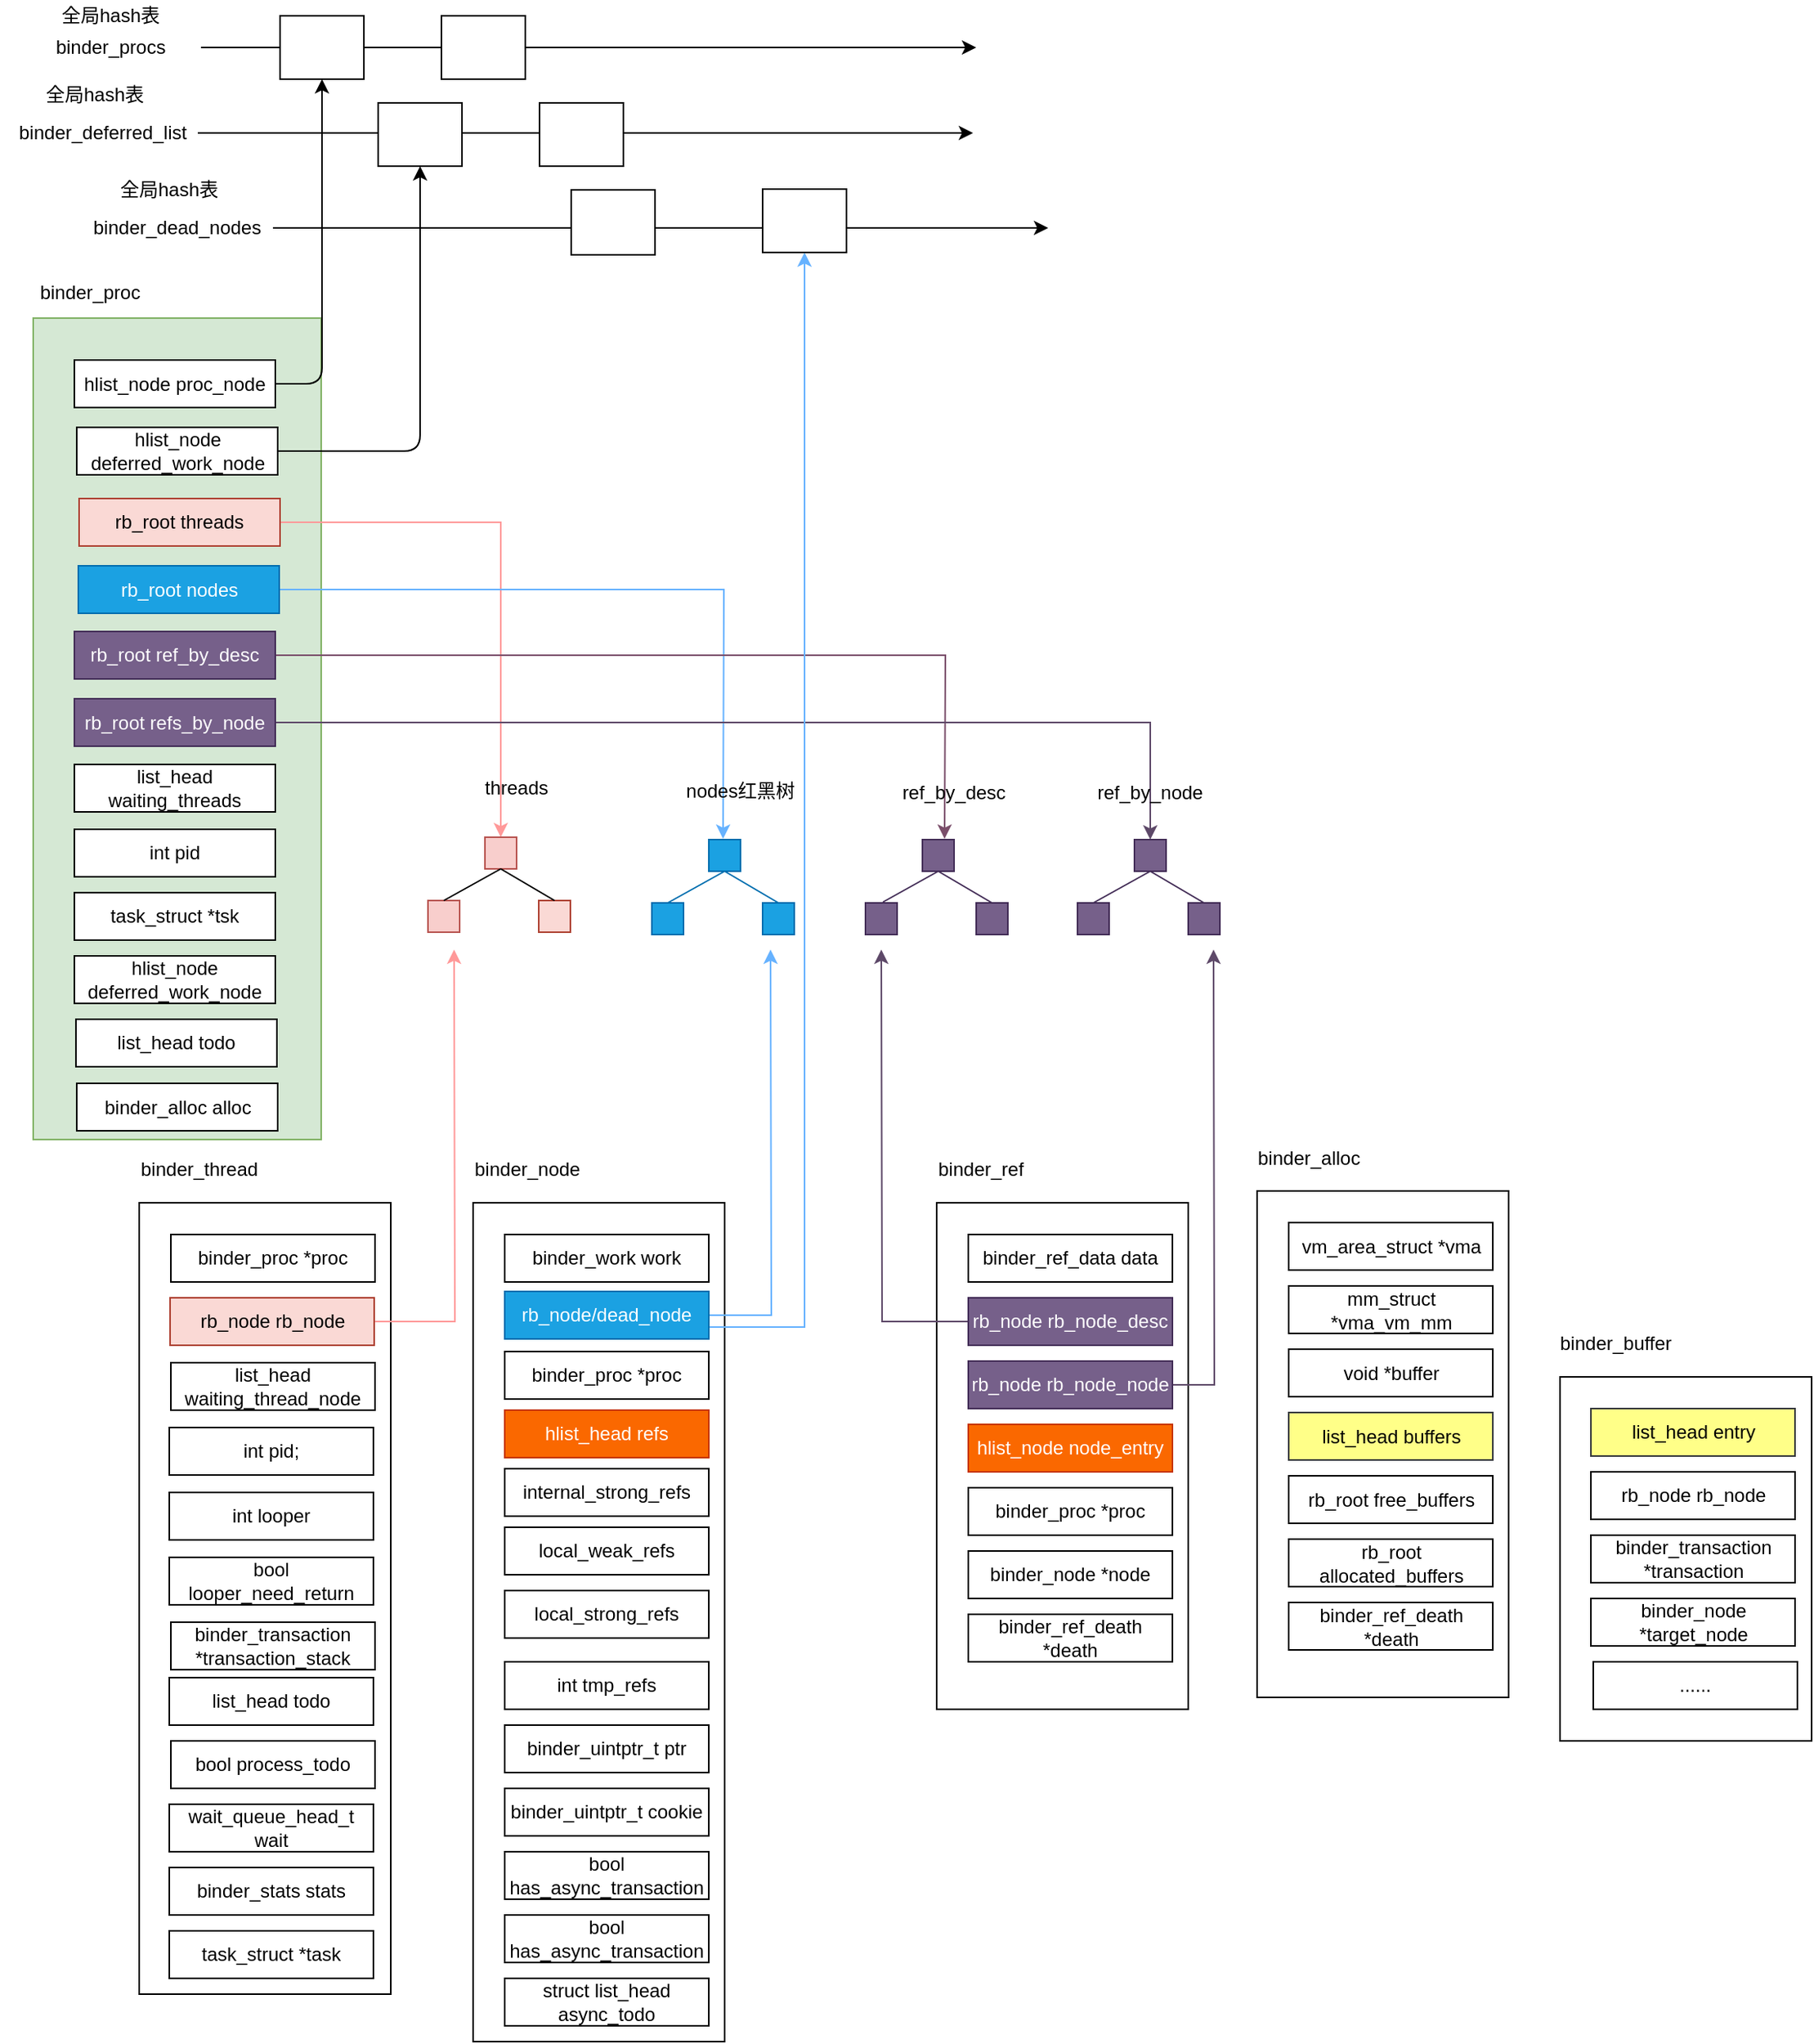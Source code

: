 <mxfile version="10.7.3" type="github"><diagram id="0mvb1aq5QAive0UTHRSd" name="Page-1"><mxGraphModel dx="1394" dy="764" grid="1" gridSize="10" guides="1" tooltips="1" connect="1" arrows="1" fold="1" page="1" pageScale="1" pageWidth="850" pageHeight="1100" math="0" shadow="0"><root><mxCell id="0"/><mxCell id="1" parent="0"/><mxCell id="q2-0XZ0ZvfbpEYOWV4pJ-1" value="&lt;table&gt;&lt;tbody&gt;&lt;tr&gt;&lt;td&gt;&lt;br&gt;&lt;/td&gt;&lt;/tr&gt;&lt;tr&gt;&lt;td&gt;&lt;br&gt;&lt;/td&gt;&lt;/tr&gt;&lt;tr&gt;&lt;td&gt;&lt;br&gt;&lt;/td&gt;&lt;/tr&gt;&lt;tr&gt;&lt;td&gt;&lt;br&gt;&lt;/td&gt;&lt;/tr&gt;&lt;tr&gt;&lt;td&gt;&lt;br&gt;&lt;/td&gt;&lt;/tr&gt;&lt;/tbody&gt;&lt;/table&gt;" style="rounded=0;whiteSpace=wrap;html=1;fillColor=#d5e8d4;strokeColor=#82b366;" vertex="1" parent="1"><mxGeometry x="44" y="211" width="182" height="519" as="geometry"/></mxCell><mxCell id="q2-0XZ0ZvfbpEYOWV4pJ-6" value="binder_procs" style="text;html=1;strokeColor=none;fillColor=none;align=center;verticalAlign=middle;whiteSpace=wrap;rounded=0;" vertex="1" parent="1"><mxGeometry x="73" y="30" width="40" height="20" as="geometry"/></mxCell><mxCell id="q2-0XZ0ZvfbpEYOWV4pJ-9" value="binder_proc&lt;br&gt;" style="text;html=1;strokeColor=none;fillColor=none;align=center;verticalAlign=middle;whiteSpace=wrap;rounded=0;" vertex="1" parent="1"><mxGeometry x="60" y="184.5" width="40" height="20" as="geometry"/></mxCell><mxCell id="q2-0XZ0ZvfbpEYOWV4pJ-81" style="edgeStyle=orthogonalEdgeStyle;rounded=0;orthogonalLoop=1;jettySize=auto;html=1;exitX=1;exitY=0.5;exitDx=0;exitDy=0;entryX=0.5;entryY=0;entryDx=0;entryDy=0;strokeColor=#FF9999;" edge="1" parent="1" source="q2-0XZ0ZvfbpEYOWV4pJ-14" target="q2-0XZ0ZvfbpEYOWV4pJ-33"><mxGeometry relative="1" as="geometry"/></mxCell><mxCell id="q2-0XZ0ZvfbpEYOWV4pJ-14" value="rb_root threads" style="rounded=0;whiteSpace=wrap;html=1;fillColor=#fad9d5;strokeColor=#ae4132;" vertex="1" parent="1"><mxGeometry x="73" y="325" width="127" height="30" as="geometry"/></mxCell><mxCell id="q2-0XZ0ZvfbpEYOWV4pJ-82" style="edgeStyle=orthogonalEdgeStyle;rounded=0;orthogonalLoop=1;jettySize=auto;html=1;exitX=1;exitY=0.5;exitDx=0;exitDy=0;fillColor=#cce5ff;strokeColor=#66B2FF;" edge="1" parent="1" source="q2-0XZ0ZvfbpEYOWV4pJ-15"><mxGeometry relative="1" as="geometry"><mxPoint x="480" y="540" as="targetPoint"/></mxGeometry></mxCell><mxCell id="q2-0XZ0ZvfbpEYOWV4pJ-15" value="rb_root nodes" style="rounded=0;whiteSpace=wrap;html=1;fillColor=#1ba1e2;strokeColor=#006EAF;fontColor=#ffffff;" vertex="1" parent="1"><mxGeometry x="72.5" y="367.5" width="127" height="30" as="geometry"/></mxCell><mxCell id="q2-0XZ0ZvfbpEYOWV4pJ-83" style="edgeStyle=orthogonalEdgeStyle;rounded=0;orthogonalLoop=1;jettySize=auto;html=1;exitX=1;exitY=0.5;exitDx=0;exitDy=0;strokeColor=#7A4E6A;" edge="1" parent="1" source="q2-0XZ0ZvfbpEYOWV4pJ-16"><mxGeometry relative="1" as="geometry"><mxPoint x="620" y="540" as="targetPoint"/></mxGeometry></mxCell><mxCell id="q2-0XZ0ZvfbpEYOWV4pJ-16" value="rb_root ref_by_desc" style="rounded=0;whiteSpace=wrap;html=1;fillColor=#76608a;strokeColor=#432D57;fontColor=#ffffff;" vertex="1" parent="1"><mxGeometry x="70" y="409" width="127" height="30" as="geometry"/></mxCell><mxCell id="q2-0XZ0ZvfbpEYOWV4pJ-84" style="edgeStyle=orthogonalEdgeStyle;rounded=0;orthogonalLoop=1;jettySize=auto;html=1;exitX=1;exitY=0.5;exitDx=0;exitDy=0;entryX=0.5;entryY=0;entryDx=0;entryDy=0;strokeColor=#5E4969;" edge="1" parent="1" source="q2-0XZ0ZvfbpEYOWV4pJ-17" target="q2-0XZ0ZvfbpEYOWV4pJ-58"><mxGeometry relative="1" as="geometry"/></mxCell><mxCell id="q2-0XZ0ZvfbpEYOWV4pJ-17" value="rb_root refs_by_node" style="rounded=0;whiteSpace=wrap;html=1;fillColor=#76608a;strokeColor=#432D57;fontColor=#ffffff;" vertex="1" parent="1"><mxGeometry x="70" y="451.5" width="127" height="30" as="geometry"/></mxCell><mxCell id="q2-0XZ0ZvfbpEYOWV4pJ-33" value="" style="whiteSpace=wrap;html=1;aspect=fixed;fillColor=#f8cecc;strokeColor=#b85450;" vertex="1" parent="1"><mxGeometry x="329.5" y="539" width="20" height="20" as="geometry"/></mxCell><mxCell id="q2-0XZ0ZvfbpEYOWV4pJ-34" value="" style="whiteSpace=wrap;html=1;aspect=fixed;fillColor=#f8cecc;strokeColor=#b85450;" vertex="1" parent="1"><mxGeometry x="293.5" y="579" width="20" height="20" as="geometry"/></mxCell><mxCell id="q2-0XZ0ZvfbpEYOWV4pJ-35" value="" style="whiteSpace=wrap;html=1;aspect=fixed;fillColor=#fad9d5;strokeColor=#ae4132;" vertex="1" parent="1"><mxGeometry x="363.5" y="579" width="20" height="20" as="geometry"/></mxCell><mxCell id="q2-0XZ0ZvfbpEYOWV4pJ-38" value="" style="endArrow=none;html=1;entryX=0.5;entryY=1;entryDx=0;entryDy=0;exitX=0.5;exitY=0;exitDx=0;exitDy=0;" edge="1" parent="1" source="q2-0XZ0ZvfbpEYOWV4pJ-34" target="q2-0XZ0ZvfbpEYOWV4pJ-33"><mxGeometry width="50" height="50" relative="1" as="geometry"><mxPoint x="313.5" y="589" as="sourcePoint"/><mxPoint x="329.5" y="559" as="targetPoint"/></mxGeometry></mxCell><mxCell id="q2-0XZ0ZvfbpEYOWV4pJ-39" value="" style="endArrow=none;html=1;exitX=0.5;exitY=0;exitDx=0;exitDy=0;entryX=0.5;entryY=1;entryDx=0;entryDy=0;" edge="1" parent="1" source="q2-0XZ0ZvfbpEYOWV4pJ-35" target="q2-0XZ0ZvfbpEYOWV4pJ-33"><mxGeometry width="50" height="50" relative="1" as="geometry"><mxPoint x="401.5" y="729" as="sourcePoint"/><mxPoint x="351.5" y="559" as="targetPoint"/></mxGeometry></mxCell><mxCell id="q2-0XZ0ZvfbpEYOWV4pJ-43" value="" style="whiteSpace=wrap;html=1;aspect=fixed;fillColor=#1ba1e2;strokeColor=#006EAF;fontColor=#ffffff;" vertex="1" parent="1"><mxGeometry x="471" y="540.5" width="20" height="20" as="geometry"/></mxCell><mxCell id="q2-0XZ0ZvfbpEYOWV4pJ-44" value="" style="whiteSpace=wrap;html=1;aspect=fixed;fillColor=#1ba1e2;strokeColor=#006EAF;fontColor=#ffffff;" vertex="1" parent="1"><mxGeometry x="435" y="580.5" width="20" height="20" as="geometry"/></mxCell><mxCell id="q2-0XZ0ZvfbpEYOWV4pJ-45" value="" style="whiteSpace=wrap;html=1;aspect=fixed;fillColor=#1ba1e2;strokeColor=#006EAF;fontColor=#ffffff;" vertex="1" parent="1"><mxGeometry x="505" y="580.5" width="20" height="20" as="geometry"/></mxCell><mxCell id="q2-0XZ0ZvfbpEYOWV4pJ-46" value="" style="endArrow=none;html=1;entryX=0.5;entryY=1;entryDx=0;entryDy=0;fillColor=#1ba1e2;strokeColor=#006EAF;exitX=0.5;exitY=0;exitDx=0;exitDy=0;" edge="1" parent="1" target="q2-0XZ0ZvfbpEYOWV4pJ-43" source="q2-0XZ0ZvfbpEYOWV4pJ-44"><mxGeometry width="50" height="50" relative="1" as="geometry"><mxPoint x="455" y="590.5" as="sourcePoint"/><mxPoint x="471" y="560.5" as="targetPoint"/></mxGeometry></mxCell><mxCell id="q2-0XZ0ZvfbpEYOWV4pJ-47" value="" style="endArrow=none;html=1;exitX=0.5;exitY=0;exitDx=0;exitDy=0;entryX=0.5;entryY=1;entryDx=0;entryDy=0;fillColor=#1ba1e2;strokeColor=#006EAF;" edge="1" parent="1" source="q2-0XZ0ZvfbpEYOWV4pJ-45" target="q2-0XZ0ZvfbpEYOWV4pJ-43"><mxGeometry width="50" height="50" relative="1" as="geometry"><mxPoint x="543" y="730.5" as="sourcePoint"/><mxPoint x="493" y="560.5" as="targetPoint"/></mxGeometry></mxCell><mxCell id="q2-0XZ0ZvfbpEYOWV4pJ-48" value="全局hash表" style="text;html=1;strokeColor=none;fillColor=none;align=center;verticalAlign=middle;whiteSpace=wrap;rounded=0;" vertex="1" parent="1"><mxGeometry x="33" y="10" width="120" height="20" as="geometry"/></mxCell><mxCell id="q2-0XZ0ZvfbpEYOWV4pJ-50" value="nodes红黑树" style="text;html=1;strokeColor=none;fillColor=none;align=center;verticalAlign=middle;whiteSpace=wrap;rounded=0;" vertex="1" parent="1"><mxGeometry x="420" y="500" width="142" height="20" as="geometry"/></mxCell><mxCell id="q2-0XZ0ZvfbpEYOWV4pJ-53" value="" style="whiteSpace=wrap;html=1;aspect=fixed;fillColor=#76608a;strokeColor=#432D57;fontColor=#ffffff;" vertex="1" parent="1"><mxGeometry x="606" y="540.5" width="20" height="20" as="geometry"/></mxCell><mxCell id="q2-0XZ0ZvfbpEYOWV4pJ-54" value="" style="whiteSpace=wrap;html=1;aspect=fixed;fillColor=#76608a;strokeColor=#432D57;fontColor=#ffffff;" vertex="1" parent="1"><mxGeometry x="570" y="580.5" width="20" height="20" as="geometry"/></mxCell><mxCell id="q2-0XZ0ZvfbpEYOWV4pJ-55" value="" style="whiteSpace=wrap;html=1;aspect=fixed;fillColor=#76608a;strokeColor=#432D57;fontColor=#ffffff;" vertex="1" parent="1"><mxGeometry x="640" y="580.5" width="20" height="20" as="geometry"/></mxCell><mxCell id="q2-0XZ0ZvfbpEYOWV4pJ-56" value="" style="endArrow=none;html=1;entryX=0.5;entryY=1;entryDx=0;entryDy=0;fillColor=#76608a;strokeColor=#432D57;" edge="1" parent="1" target="q2-0XZ0ZvfbpEYOWV4pJ-53"><mxGeometry width="50" height="50" relative="1" as="geometry"><mxPoint x="581" y="580" as="sourcePoint"/><mxPoint x="606" y="560.5" as="targetPoint"/></mxGeometry></mxCell><mxCell id="q2-0XZ0ZvfbpEYOWV4pJ-57" value="" style="endArrow=none;html=1;exitX=0.5;exitY=0;exitDx=0;exitDy=0;entryX=0.5;entryY=1;entryDx=0;entryDy=0;fillColor=#76608a;strokeColor=#432D57;" edge="1" parent="1" source="q2-0XZ0ZvfbpEYOWV4pJ-55" target="q2-0XZ0ZvfbpEYOWV4pJ-53"><mxGeometry width="50" height="50" relative="1" as="geometry"><mxPoint x="678" y="730.5" as="sourcePoint"/><mxPoint x="628" y="560.5" as="targetPoint"/></mxGeometry></mxCell><mxCell id="q2-0XZ0ZvfbpEYOWV4pJ-58" value="" style="whiteSpace=wrap;html=1;aspect=fixed;fillColor=#76608a;strokeColor=#432D57;fontColor=#ffffff;" vertex="1" parent="1"><mxGeometry x="740" y="540.5" width="20" height="20" as="geometry"/></mxCell><mxCell id="q2-0XZ0ZvfbpEYOWV4pJ-59" value="" style="whiteSpace=wrap;html=1;aspect=fixed;fillColor=#76608a;strokeColor=#432D57;fontColor=#ffffff;" vertex="1" parent="1"><mxGeometry x="704" y="580.5" width="20" height="20" as="geometry"/></mxCell><mxCell id="q2-0XZ0ZvfbpEYOWV4pJ-60" value="" style="whiteSpace=wrap;html=1;aspect=fixed;fillColor=#76608a;strokeColor=#432D57;fontColor=#ffffff;" vertex="1" parent="1"><mxGeometry x="774" y="580.5" width="20" height="20" as="geometry"/></mxCell><mxCell id="q2-0XZ0ZvfbpEYOWV4pJ-61" value="" style="endArrow=none;html=1;entryX=0.5;entryY=1;entryDx=0;entryDy=0;fillColor=#76608a;strokeColor=#432D57;exitX=0.5;exitY=0;exitDx=0;exitDy=0;" edge="1" parent="1" target="q2-0XZ0ZvfbpEYOWV4pJ-58" source="q2-0XZ0ZvfbpEYOWV4pJ-59"><mxGeometry width="50" height="50" relative="1" as="geometry"><mxPoint x="724" y="590.5" as="sourcePoint"/><mxPoint x="740" y="560.5" as="targetPoint"/></mxGeometry></mxCell><mxCell id="q2-0XZ0ZvfbpEYOWV4pJ-62" value="" style="endArrow=none;html=1;entryX=0.5;entryY=1;entryDx=0;entryDy=0;fillColor=#76608a;strokeColor=#432D57;" edge="1" parent="1" target="q2-0XZ0ZvfbpEYOWV4pJ-58"><mxGeometry width="50" height="50" relative="1" as="geometry"><mxPoint x="784" y="580.5" as="sourcePoint"/><mxPoint x="762" y="560.5" as="targetPoint"/></mxGeometry></mxCell><mxCell id="q2-0XZ0ZvfbpEYOWV4pJ-70" value="" style="endArrow=classic;html=1;" edge="1" parent="1"><mxGeometry width="50" height="50" relative="1" as="geometry"><mxPoint x="150" y="40" as="sourcePoint"/><mxPoint x="640" y="40" as="targetPoint"/></mxGeometry></mxCell><mxCell id="q2-0XZ0ZvfbpEYOWV4pJ-71" value="binder_deferred_list" style="text;html=1;" vertex="1" parent="1"><mxGeometry x="33" y="80" width="130" height="30" as="geometry"/></mxCell><mxCell id="q2-0XZ0ZvfbpEYOWV4pJ-72" value="全局hash表" style="text;html=1;strokeColor=none;fillColor=none;align=center;verticalAlign=middle;whiteSpace=wrap;rounded=0;" vertex="1" parent="1"><mxGeometry x="23" y="60" width="120" height="20" as="geometry"/></mxCell><mxCell id="q2-0XZ0ZvfbpEYOWV4pJ-75" value="" style="endArrow=classic;html=1;" edge="1" parent="1"><mxGeometry width="50" height="50" relative="1" as="geometry"><mxPoint x="148" y="94" as="sourcePoint"/><mxPoint x="638" y="94" as="targetPoint"/></mxGeometry></mxCell><mxCell id="q2-0XZ0ZvfbpEYOWV4pJ-68" value="" style="rounded=0;whiteSpace=wrap;html=1;" vertex="1" parent="1"><mxGeometry x="200" y="20" width="53" height="40" as="geometry"/></mxCell><mxCell id="q2-0XZ0ZvfbpEYOWV4pJ-69" value="" style="rounded=0;whiteSpace=wrap;html=1;" vertex="1" parent="1"><mxGeometry x="302" y="20" width="53" height="40" as="geometry"/></mxCell><mxCell id="q2-0XZ0ZvfbpEYOWV4pJ-73" value="" style="rounded=0;whiteSpace=wrap;html=1;" vertex="1" parent="1"><mxGeometry x="262" y="75" width="53" height="40" as="geometry"/></mxCell><mxCell id="q2-0XZ0ZvfbpEYOWV4pJ-74" value="" style="rounded=0;whiteSpace=wrap;html=1;" vertex="1" parent="1"><mxGeometry x="364" y="75" width="53" height="40" as="geometry"/></mxCell><mxCell id="q2-0XZ0ZvfbpEYOWV4pJ-76" value="hlist_node proc_node" style="rounded=0;whiteSpace=wrap;html=1;" vertex="1" parent="1"><mxGeometry x="70" y="237.5" width="127" height="30" as="geometry"/></mxCell><mxCell id="q2-0XZ0ZvfbpEYOWV4pJ-77" value="" style="endArrow=classic;html=1;exitX=1;exitY=0.5;exitDx=0;exitDy=0;edgeStyle=orthogonalEdgeStyle;" edge="1" parent="1" source="q2-0XZ0ZvfbpEYOWV4pJ-76" target="q2-0XZ0ZvfbpEYOWV4pJ-68"><mxGeometry width="50" height="50" relative="1" as="geometry"><mxPoint x="240" y="290" as="sourcePoint"/><mxPoint x="290" y="240" as="targetPoint"/></mxGeometry></mxCell><mxCell id="q2-0XZ0ZvfbpEYOWV4pJ-78" value="hlist_node deferred_work_node" style="rounded=0;whiteSpace=wrap;html=1;" vertex="1" parent="1"><mxGeometry x="71.5" y="280" width="127" height="30" as="geometry"/></mxCell><mxCell id="q2-0XZ0ZvfbpEYOWV4pJ-79" value="" style="endArrow=classic;html=1;exitX=1;exitY=0.5;exitDx=0;exitDy=0;entryX=0.5;entryY=1;entryDx=0;entryDy=0;edgeStyle=orthogonalEdgeStyle;" edge="1" parent="1" source="q2-0XZ0ZvfbpEYOWV4pJ-78" target="q2-0XZ0ZvfbpEYOWV4pJ-73"><mxGeometry width="50" height="50" relative="1" as="geometry"><mxPoint x="230" y="330" as="sourcePoint"/><mxPoint x="280" y="280" as="targetPoint"/></mxGeometry></mxCell><mxCell id="q2-0XZ0ZvfbpEYOWV4pJ-85" value="" style="rounded=0;whiteSpace=wrap;html=1;" vertex="1" parent="1"><mxGeometry x="111" y="770" width="159" height="500" as="geometry"/></mxCell><mxCell id="q2-0XZ0ZvfbpEYOWV4pJ-87" value="binder_proc *proc" style="rounded=0;whiteSpace=wrap;html=1;" vertex="1" parent="1"><mxGeometry x="131" y="790" width="129" height="30" as="geometry"/></mxCell><mxCell id="q2-0XZ0ZvfbpEYOWV4pJ-88" value="binder_thread" style="text;html=1;" vertex="1" parent="1"><mxGeometry x="109.5" y="735" width="100" height="30" as="geometry"/></mxCell><mxCell id="q2-0XZ0ZvfbpEYOWV4pJ-92" style="edgeStyle=orthogonalEdgeStyle;rounded=0;orthogonalLoop=1;jettySize=auto;html=1;exitX=1;exitY=0.5;exitDx=0;exitDy=0;strokeColor=#FF9999;" edge="1" parent="1" source="q2-0XZ0ZvfbpEYOWV4pJ-89"><mxGeometry relative="1" as="geometry"><mxPoint x="310" y="610" as="targetPoint"/></mxGeometry></mxCell><mxCell id="q2-0XZ0ZvfbpEYOWV4pJ-89" value="rb_node rb_node" style="rounded=0;whiteSpace=wrap;html=1;fillColor=#fad9d5;strokeColor=#ae4132;" vertex="1" parent="1"><mxGeometry x="130.5" y="830" width="129" height="30" as="geometry"/></mxCell><mxCell id="q2-0XZ0ZvfbpEYOWV4pJ-91" value="threads" style="text;html=1;strokeColor=none;fillColor=none;align=center;verticalAlign=middle;whiteSpace=wrap;rounded=0;" vertex="1" parent="1"><mxGeometry x="274" y="496" width="151" height="24" as="geometry"/></mxCell><mxCell id="q2-0XZ0ZvfbpEYOWV4pJ-93" value="ref_by_desc" style="text;html=1;strokeColor=none;fillColor=none;align=center;verticalAlign=middle;whiteSpace=wrap;rounded=0;" vertex="1" parent="1"><mxGeometry x="555" y="500.5" width="142" height="20" as="geometry"/></mxCell><mxCell id="q2-0XZ0ZvfbpEYOWV4pJ-94" value="ref_by_node" style="text;html=1;strokeColor=none;fillColor=none;align=center;verticalAlign=middle;whiteSpace=wrap;rounded=0;" vertex="1" parent="1"><mxGeometry x="679" y="500.5" width="142" height="20" as="geometry"/></mxCell><mxCell id="q2-0XZ0ZvfbpEYOWV4pJ-95" value="" style="rounded=0;whiteSpace=wrap;html=1;" vertex="1" parent="1"><mxGeometry x="322" y="770" width="159" height="530" as="geometry"/></mxCell><mxCell id="q2-0XZ0ZvfbpEYOWV4pJ-96" value="binder_work work" style="rounded=0;whiteSpace=wrap;html=1;" vertex="1" parent="1"><mxGeometry x="342" y="790" width="129" height="30" as="geometry"/></mxCell><mxCell id="q2-0XZ0ZvfbpEYOWV4pJ-97" value="binder_node" style="text;html=1;" vertex="1" parent="1"><mxGeometry x="320.5" y="735" width="100" height="30" as="geometry"/></mxCell><mxCell id="q2-0XZ0ZvfbpEYOWV4pJ-99" style="edgeStyle=orthogonalEdgeStyle;rounded=0;orthogonalLoop=1;jettySize=auto;html=1;exitX=1;exitY=0.5;exitDx=0;exitDy=0;strokeColor=#66B2FF;fillColor=#cce5ff;" edge="1" parent="1" source="q2-0XZ0ZvfbpEYOWV4pJ-98"><mxGeometry relative="1" as="geometry"><mxPoint x="510" y="610" as="targetPoint"/></mxGeometry></mxCell><mxCell id="q2-0XZ0ZvfbpEYOWV4pJ-106" style="edgeStyle=orthogonalEdgeStyle;rounded=0;orthogonalLoop=1;jettySize=auto;html=1;exitX=1;exitY=0.75;exitDx=0;exitDy=0;entryX=0.5;entryY=1;entryDx=0;entryDy=0;strokeColor=#66B2FF;" edge="1" parent="1" source="q2-0XZ0ZvfbpEYOWV4pJ-98" target="q2-0XZ0ZvfbpEYOWV4pJ-105"><mxGeometry relative="1" as="geometry"/></mxCell><mxCell id="q2-0XZ0ZvfbpEYOWV4pJ-98" value="rb_node/dead_node" style="rounded=0;whiteSpace=wrap;html=1;fillColor=#1ba1e2;strokeColor=#006EAF;fontColor=#ffffff;" vertex="1" parent="1"><mxGeometry x="342" y="826" width="129" height="30" as="geometry"/></mxCell><mxCell id="q2-0XZ0ZvfbpEYOWV4pJ-100" value="binder_proc *proc" style="rounded=0;whiteSpace=wrap;html=1;" vertex="1" parent="1"><mxGeometry x="342" y="864" width="129" height="30" as="geometry"/></mxCell><mxCell id="q2-0XZ0ZvfbpEYOWV4pJ-101" value="binder_dead_nodes" style="text;html=1;" vertex="1" parent="1"><mxGeometry x="80" y="139.5" width="130" height="30" as="geometry"/></mxCell><mxCell id="q2-0XZ0ZvfbpEYOWV4pJ-102" value="全局hash表" style="text;html=1;strokeColor=none;fillColor=none;align=center;verticalAlign=middle;whiteSpace=wrap;rounded=0;" vertex="1" parent="1"><mxGeometry x="70" y="119.5" width="120" height="20" as="geometry"/></mxCell><mxCell id="q2-0XZ0ZvfbpEYOWV4pJ-103" value="" style="endArrow=classic;html=1;" edge="1" parent="1"><mxGeometry width="50" height="50" relative="1" as="geometry"><mxPoint x="195.5" y="154" as="sourcePoint"/><mxPoint x="685.5" y="154" as="targetPoint"/></mxGeometry></mxCell><mxCell id="q2-0XZ0ZvfbpEYOWV4pJ-104" value="" style="rounded=0;whiteSpace=wrap;html=1;" vertex="1" parent="1"><mxGeometry x="384" y="130" width="53" height="41" as="geometry"/></mxCell><mxCell id="q2-0XZ0ZvfbpEYOWV4pJ-105" value="" style="rounded=0;whiteSpace=wrap;html=1;" vertex="1" parent="1"><mxGeometry x="505" y="129.5" width="53" height="40" as="geometry"/></mxCell><mxCell id="q2-0XZ0ZvfbpEYOWV4pJ-107" value="" style="rounded=0;whiteSpace=wrap;html=1;" vertex="1" parent="1"><mxGeometry x="615" y="770" width="159" height="320" as="geometry"/></mxCell><mxCell id="q2-0XZ0ZvfbpEYOWV4pJ-108" value="binder_ref_data data" style="rounded=0;whiteSpace=wrap;html=1;" vertex="1" parent="1"><mxGeometry x="635" y="790" width="129" height="30" as="geometry"/></mxCell><mxCell id="q2-0XZ0ZvfbpEYOWV4pJ-109" value="binder_ref" style="text;html=1;" vertex="1" parent="1"><mxGeometry x="613.5" y="735" width="100" height="30" as="geometry"/></mxCell><mxCell id="q2-0XZ0ZvfbpEYOWV4pJ-112" style="edgeStyle=orthogonalEdgeStyle;rounded=0;orthogonalLoop=1;jettySize=auto;html=1;exitX=0;exitY=0.5;exitDx=0;exitDy=0;strokeColor=#5E4969;" edge="1" parent="1" source="q2-0XZ0ZvfbpEYOWV4pJ-110"><mxGeometry relative="1" as="geometry"><mxPoint x="580" y="610" as="targetPoint"/></mxGeometry></mxCell><mxCell id="q2-0XZ0ZvfbpEYOWV4pJ-110" value="rb_node rb_node_desc" style="rounded=0;whiteSpace=wrap;html=1;fillColor=#76608a;strokeColor=#432D57;fontColor=#ffffff;" vertex="1" parent="1"><mxGeometry x="635" y="830" width="129" height="30" as="geometry"/></mxCell><mxCell id="q2-0XZ0ZvfbpEYOWV4pJ-113" style="edgeStyle=orthogonalEdgeStyle;rounded=0;orthogonalLoop=1;jettySize=auto;html=1;exitX=1;exitY=0.5;exitDx=0;exitDy=0;strokeColor=#5E4969;" edge="1" parent="1" source="q2-0XZ0ZvfbpEYOWV4pJ-111"><mxGeometry relative="1" as="geometry"><mxPoint x="790" y="610" as="targetPoint"/></mxGeometry></mxCell><mxCell id="q2-0XZ0ZvfbpEYOWV4pJ-111" value="rb_node rb_node_node" style="rounded=0;whiteSpace=wrap;html=1;fillColor=#76608a;strokeColor=#432D57;fontColor=#ffffff;" vertex="1" parent="1"><mxGeometry x="635" y="870" width="129" height="30" as="geometry"/></mxCell><mxCell id="q2-0XZ0ZvfbpEYOWV4pJ-114" value="hlist_node node_entry" style="rounded=0;whiteSpace=wrap;html=1;fillColor=#fa6800;strokeColor=#C73500;fontColor=#ffffff;" vertex="1" parent="1"><mxGeometry x="635" y="910" width="129" height="30" as="geometry"/></mxCell><mxCell id="q2-0XZ0ZvfbpEYOWV4pJ-115" value="binder_proc *proc" style="rounded=0;whiteSpace=wrap;html=1;" vertex="1" parent="1"><mxGeometry x="635" y="950" width="129" height="30" as="geometry"/></mxCell><mxCell id="q2-0XZ0ZvfbpEYOWV4pJ-116" value="binder_node *node" style="rounded=0;whiteSpace=wrap;html=1;" vertex="1" parent="1"><mxGeometry x="635" y="990" width="129" height="30" as="geometry"/></mxCell><mxCell id="q2-0XZ0ZvfbpEYOWV4pJ-117" value="binder_ref_death *death" style="rounded=0;whiteSpace=wrap;html=1;" vertex="1" parent="1"><mxGeometry x="635" y="1030" width="129" height="30" as="geometry"/></mxCell><mxCell id="q2-0XZ0ZvfbpEYOWV4pJ-118" value="hlist_head refs" style="rounded=0;whiteSpace=wrap;html=1;fillColor=#fa6800;strokeColor=#C73500;fontColor=#ffffff;" vertex="1" parent="1"><mxGeometry x="342" y="901" width="129" height="30" as="geometry"/></mxCell><mxCell id="q2-0XZ0ZvfbpEYOWV4pJ-119" value="internal_strong_refs" style="rounded=0;whiteSpace=wrap;html=1;" vertex="1" parent="1"><mxGeometry x="342" y="938" width="129" height="30" as="geometry"/></mxCell><mxCell id="q2-0XZ0ZvfbpEYOWV4pJ-120" value="local_weak_refs" style="rounded=0;whiteSpace=wrap;html=1;" vertex="1" parent="1"><mxGeometry x="342" y="975" width="129" height="30" as="geometry"/></mxCell><mxCell id="q2-0XZ0ZvfbpEYOWV4pJ-121" value="local_strong_refs" style="rounded=0;whiteSpace=wrap;html=1;" vertex="1" parent="1"><mxGeometry x="342" y="1015" width="129" height="30" as="geometry"/></mxCell><mxCell id="q2-0XZ0ZvfbpEYOWV4pJ-122" value="int tmp_refs" style="rounded=0;whiteSpace=wrap;html=1;" vertex="1" parent="1"><mxGeometry x="342" y="1060" width="129" height="30" as="geometry"/></mxCell><mxCell id="q2-0XZ0ZvfbpEYOWV4pJ-123" value="binder_uintptr_t ptr" style="rounded=0;whiteSpace=wrap;html=1;" vertex="1" parent="1"><mxGeometry x="342" y="1100" width="129" height="30" as="geometry"/></mxCell><mxCell id="q2-0XZ0ZvfbpEYOWV4pJ-124" value="binder_uintptr_t cookie" style="rounded=0;whiteSpace=wrap;html=1;" vertex="1" parent="1"><mxGeometry x="342" y="1140" width="129" height="30" as="geometry"/></mxCell><mxCell id="q2-0XZ0ZvfbpEYOWV4pJ-125" value="bool has_async_transaction" style="rounded=0;whiteSpace=wrap;html=1;" vertex="1" parent="1"><mxGeometry x="342" y="1220" width="129" height="30" as="geometry"/></mxCell><mxCell id="q2-0XZ0ZvfbpEYOWV4pJ-126" value="struct list_head async_todo" style="rounded=0;whiteSpace=wrap;html=1;" vertex="1" parent="1"><mxGeometry x="342" y="1260" width="129" height="30" as="geometry"/></mxCell><mxCell id="q2-0XZ0ZvfbpEYOWV4pJ-127" value="bool has_async_transaction" style="rounded=0;whiteSpace=wrap;html=1;" vertex="1" parent="1"><mxGeometry x="342" y="1180" width="129" height="30" as="geometry"/></mxCell><mxCell id="q2-0XZ0ZvfbpEYOWV4pJ-128" value="list_head waiting_thread_node" style="rounded=0;whiteSpace=wrap;html=1;" vertex="1" parent="1"><mxGeometry x="131" y="871" width="129" height="30" as="geometry"/></mxCell><mxCell id="q2-0XZ0ZvfbpEYOWV4pJ-129" value="int pid;" style="rounded=0;whiteSpace=wrap;html=1;" vertex="1" parent="1"><mxGeometry x="130" y="912" width="129" height="30" as="geometry"/></mxCell><mxCell id="q2-0XZ0ZvfbpEYOWV4pJ-130" value="int looper" style="rounded=0;whiteSpace=wrap;html=1;" vertex="1" parent="1"><mxGeometry x="130" y="953" width="129" height="30" as="geometry"/></mxCell><mxCell id="q2-0XZ0ZvfbpEYOWV4pJ-131" value="bool looper_need_return" style="rounded=0;whiteSpace=wrap;html=1;" vertex="1" parent="1"><mxGeometry x="130" y="994" width="129" height="30" as="geometry"/></mxCell><mxCell id="q2-0XZ0ZvfbpEYOWV4pJ-132" value="binder_transaction *transaction_stack" style="rounded=0;whiteSpace=wrap;html=1;" vertex="1" parent="1"><mxGeometry x="131" y="1035" width="129" height="30" as="geometry"/></mxCell><mxCell id="q2-0XZ0ZvfbpEYOWV4pJ-133" value="list_head todo" style="rounded=0;whiteSpace=wrap;html=1;" vertex="1" parent="1"><mxGeometry x="130" y="1070" width="129" height="30" as="geometry"/></mxCell><mxCell id="q2-0XZ0ZvfbpEYOWV4pJ-134" value="bool process_todo" style="rounded=0;whiteSpace=wrap;html=1;" vertex="1" parent="1"><mxGeometry x="131" y="1110" width="129" height="30" as="geometry"/></mxCell><mxCell id="q2-0XZ0ZvfbpEYOWV4pJ-135" value="wait_queue_head_t wait" style="rounded=0;whiteSpace=wrap;html=1;" vertex="1" parent="1"><mxGeometry x="130" y="1150" width="129" height="30" as="geometry"/></mxCell><mxCell id="q2-0XZ0ZvfbpEYOWV4pJ-136" value="binder_stats stats" style="rounded=0;whiteSpace=wrap;html=1;" vertex="1" parent="1"><mxGeometry x="130" y="1190" width="129" height="30" as="geometry"/></mxCell><mxCell id="q2-0XZ0ZvfbpEYOWV4pJ-137" value="task_struct *task" style="rounded=0;whiteSpace=wrap;html=1;" vertex="1" parent="1"><mxGeometry x="130" y="1230" width="129" height="30" as="geometry"/></mxCell><mxCell id="q2-0XZ0ZvfbpEYOWV4pJ-138" value="list_head waiting_threads" style="rounded=0;whiteSpace=wrap;html=1;" vertex="1" parent="1"><mxGeometry x="70" y="493" width="127" height="30" as="geometry"/></mxCell><mxCell id="q2-0XZ0ZvfbpEYOWV4pJ-139" value="int pid" style="rounded=0;whiteSpace=wrap;html=1;" vertex="1" parent="1"><mxGeometry x="70" y="534" width="127" height="30" as="geometry"/></mxCell><mxCell id="q2-0XZ0ZvfbpEYOWV4pJ-140" value="task_struct *tsk" style="rounded=0;whiteSpace=wrap;html=1;" vertex="1" parent="1"><mxGeometry x="70" y="574" width="127" height="30" as="geometry"/></mxCell><mxCell id="q2-0XZ0ZvfbpEYOWV4pJ-141" value="hlist_node deferred_work_node" style="rounded=0;whiteSpace=wrap;html=1;" vertex="1" parent="1"><mxGeometry x="70" y="614" width="127" height="30" as="geometry"/></mxCell><mxCell id="q2-0XZ0ZvfbpEYOWV4pJ-142" value="list_head todo" style="rounded=0;whiteSpace=wrap;html=1;" vertex="1" parent="1"><mxGeometry x="71" y="654" width="127" height="30" as="geometry"/></mxCell><mxCell id="q2-0XZ0ZvfbpEYOWV4pJ-143" value="binder_alloc alloc" style="rounded=0;whiteSpace=wrap;html=1;" vertex="1" parent="1"><mxGeometry x="71.5" y="694.5" width="127" height="30" as="geometry"/></mxCell><mxCell id="q2-0XZ0ZvfbpEYOWV4pJ-144" value="" style="rounded=0;whiteSpace=wrap;html=1;" vertex="1" parent="1"><mxGeometry x="817.5" y="762.5" width="159" height="320" as="geometry"/></mxCell><mxCell id="q2-0XZ0ZvfbpEYOWV4pJ-145" value="vm_area_struct *vma" style="rounded=0;whiteSpace=wrap;html=1;" vertex="1" parent="1"><mxGeometry x="837.5" y="782.5" width="129" height="30" as="geometry"/></mxCell><mxCell id="q2-0XZ0ZvfbpEYOWV4pJ-146" value="binder_alloc" style="text;html=1;" vertex="1" parent="1"><mxGeometry x="816" y="727.5" width="100" height="30" as="geometry"/></mxCell><mxCell id="q2-0XZ0ZvfbpEYOWV4pJ-147" value="mm_struct *vma_vm_mm" style="rounded=0;whiteSpace=wrap;html=1;" vertex="1" parent="1"><mxGeometry x="837.5" y="822.5" width="129" height="30" as="geometry"/></mxCell><mxCell id="q2-0XZ0ZvfbpEYOWV4pJ-148" value="void *buffer" style="rounded=0;whiteSpace=wrap;html=1;" vertex="1" parent="1"><mxGeometry x="837.5" y="862.5" width="129" height="30" as="geometry"/></mxCell><mxCell id="q2-0XZ0ZvfbpEYOWV4pJ-149" value="list_head buffers" style="rounded=0;whiteSpace=wrap;html=1;fillColor=#ffff88;strokeColor=#36393d;" vertex="1" parent="1"><mxGeometry x="837.5" y="902.5" width="129" height="30" as="geometry"/></mxCell><mxCell id="q2-0XZ0ZvfbpEYOWV4pJ-150" value="rb_root free_buffers" style="rounded=0;whiteSpace=wrap;html=1;" vertex="1" parent="1"><mxGeometry x="837.5" y="942.5" width="129" height="30" as="geometry"/></mxCell><mxCell id="q2-0XZ0ZvfbpEYOWV4pJ-151" value="rb_root allocated_buffers" style="rounded=0;whiteSpace=wrap;html=1;" vertex="1" parent="1"><mxGeometry x="837.5" y="982.5" width="129" height="30" as="geometry"/></mxCell><mxCell id="q2-0XZ0ZvfbpEYOWV4pJ-152" value="binder_ref_death *death" style="rounded=0;whiteSpace=wrap;html=1;" vertex="1" parent="1"><mxGeometry x="837.5" y="1022.5" width="129" height="30" as="geometry"/></mxCell><mxCell id="q2-0XZ0ZvfbpEYOWV4pJ-153" value="" style="rounded=0;whiteSpace=wrap;html=1;" vertex="1" parent="1"><mxGeometry x="1009" y="880" width="159" height="230" as="geometry"/></mxCell><mxCell id="q2-0XZ0ZvfbpEYOWV4pJ-154" value="list_head entry" style="rounded=0;whiteSpace=wrap;html=1;fillColor=#ffff88;strokeColor=#36393d;" vertex="1" parent="1"><mxGeometry x="1028.5" y="900" width="129" height="30" as="geometry"/></mxCell><mxCell id="q2-0XZ0ZvfbpEYOWV4pJ-155" value="binder_buffer" style="text;html=1;" vertex="1" parent="1"><mxGeometry x="1007" y="845" width="100" height="30" as="geometry"/></mxCell><mxCell id="q2-0XZ0ZvfbpEYOWV4pJ-156" value="rb_node rb_node" style="rounded=0;whiteSpace=wrap;html=1;" vertex="1" parent="1"><mxGeometry x="1028.5" y="940" width="129" height="30" as="geometry"/></mxCell><mxCell id="q2-0XZ0ZvfbpEYOWV4pJ-157" value="binder_transaction *transaction" style="rounded=0;whiteSpace=wrap;html=1;" vertex="1" parent="1"><mxGeometry x="1028.5" y="980" width="129" height="30" as="geometry"/></mxCell><mxCell id="q2-0XZ0ZvfbpEYOWV4pJ-158" value="binder_node *target_node" style="rounded=0;whiteSpace=wrap;html=1;" vertex="1" parent="1"><mxGeometry x="1028.5" y="1020" width="129" height="30" as="geometry"/></mxCell><mxCell id="q2-0XZ0ZvfbpEYOWV4pJ-161" value="......" style="rounded=0;whiteSpace=wrap;html=1;" vertex="1" parent="1"><mxGeometry x="1030" y="1060" width="129" height="30" as="geometry"/></mxCell></root></mxGraphModel></diagram></mxfile>